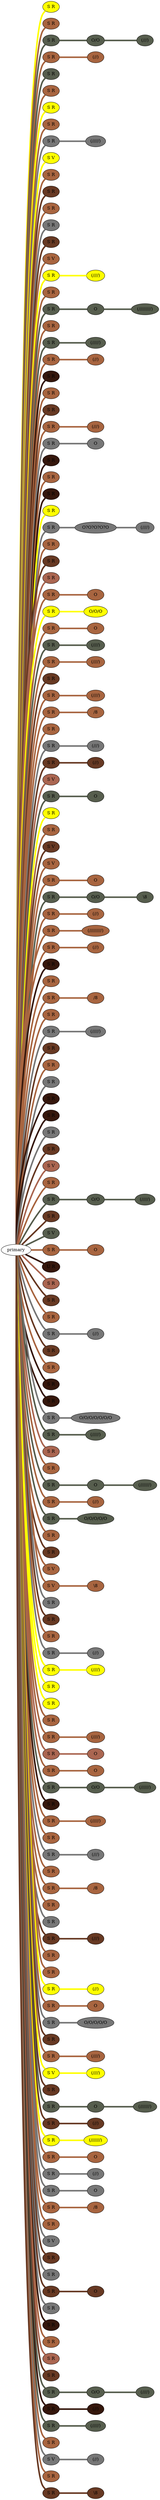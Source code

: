 graph {
 graph [rankdir=LR]
"primary" -- "1" [penwidth=5,color=yellow]
"1" [label="S R", style=filled, fillcolor=yellow]
"primary" -- "2" [penwidth=5,color="#A86540"]
"2" [label="S R", style=filled, fillcolor="#A86540"]
"primary" -- "3" [penwidth=5,color="#575E4E"]
"3" [label="S R", style=filled, fillcolor="#575E4E"]
"3" -- "3:0" [penwidth=5,color="#575E4E"]
"3:0" [label="O/O", style=filled, fillcolor="#575E4E"]
"3:0" -- "3:1" [penwidth=5,color="#575E4E"]
"3:1" [label="(///)", style=filled, fillcolor="#575E4E"]
"primary" -- "4" [penwidth=5,color="#A86540"]
"4" [label="S R", style=filled, fillcolor="#A86540"]
"4" -- "4:0" [penwidth=5,color="#A86540"]
"4:0" [label="(//)", style=filled, fillcolor="#A86540"]
"primary" -- "5" [penwidth=5,color="#575E4E"]
"5" [label="S R", style=filled, fillcolor="#575E4E"]
"primary" -- "6" [penwidth=5,color="#A86540"]
"6" [label="S R", style=filled, fillcolor="#A86540"]
"primary" -- "7" [penwidth=5,color=yellow]
"7" [label="S R", style=filled, fillcolor=yellow]
"primary" -- "8" [penwidth=5,color="#A86540"]
"8" [label="S R", style=filled, fillcolor="#A86540"]
"primary" -- "9" [penwidth=5,color="#777777"]
"9" [label="S R", style=filled, fillcolor="#777777"]
"9" -- "9:0" [penwidth=5,color="#777777"]
"9:0" [label="(/////)", style=filled, fillcolor="#777777"]
"primary" -- "10" [penwidth=5,color=yellow]
"10" [label="S V", style=filled, fillcolor=yellow]
"primary" -- "11" [penwidth=5,color="#A86540"]
"11" [label="S R", style=filled, fillcolor="#A86540"]
"primary" -- "12" [penwidth=5,color="#673923"]
"12" [label="S R", style=filled, fillcolor="#673923"]
"primary" -- "13" [penwidth=5,color="#A86540"]
"13" [label="S R", style=filled, fillcolor="#A86540"]
"primary" -- "14" [penwidth=5,color="#777777"]
"14" [label="S R", style=filled, fillcolor="#777777"]
"primary" -- "15" [penwidth=5,color="#673923"]
"15" [label="S R", style=filled, fillcolor="#673923"]
"primary" -- "16" [penwidth=5,color="#A86540"]
"16" [label="S V", style=filled, fillcolor="#A86540"]
"primary" -- "17" [penwidth=5,color=yellow]
"17" [label="S R", style=filled, fillcolor=yellow]
"17" -- "17:0" [penwidth=5,color=yellow]
"17:0" [label="(////)", style=filled, fillcolor=yellow]
"primary" -- "18" [penwidth=5,color="#A86540"]
"18" [label="S R", style=filled, fillcolor="#A86540"]
"primary" -- "19" [penwidth=5,color="#575E4E"]
"19" [label="S R", style=filled, fillcolor="#575E4E"]
"19" -- "19:0" [penwidth=5,color="#575E4E"]
"19:0" [label="O", style=filled, fillcolor="#575E4E"]
"19:0" -- "19:1" [penwidth=5,color="#575E4E"]
"19:1" [label="(/////////)", style=filled, fillcolor="#575E4E"]
"primary" -- "20" [penwidth=5,color="#A86540"]
"20" [label="S R", style=filled, fillcolor="#A86540"]
"primary" -- "21" [penwidth=5,color="#575E4E"]
"21" [label="S R", style=filled, fillcolor="#575E4E"]
"21" -- "21:0" [penwidth=5,color="#575E4E"]
"21:0" [label="(/////)", style=filled, fillcolor="#575E4E"]
"primary" -- "22" [penwidth=5,color="#A86540"]
"22" [label="S R", style=filled, fillcolor="#A86540"]
"22" -- "22:0" [penwidth=5,color="#A86540"]
"22:0" [label="(//)", style=filled, fillcolor="#A86540"]
"primary" -- "23" [penwidth=5,color="#35170C"]
"23" [label="S R", style=filled, fillcolor="#35170C"]
"primary" -- "24" [penwidth=5,color="#A86540"]
"24" [label="S R", style=filled, fillcolor="#A86540"]
"primary" -- "25" [penwidth=5,color="#673923"]
"25" [label="S R", style=filled, fillcolor="#673923"]
"primary" -- "26" [penwidth=5,color="#A86540"]
"26" [label="S R", style=filled, fillcolor="#A86540"]
"26" -- "26:0" [penwidth=5,color="#A86540"]
"26:0" [label="(///)", style=filled, fillcolor="#A86540"]
"primary" -- "27" [penwidth=5,color="#777777"]
"27" [label="S R", style=filled, fillcolor="#777777"]
"27" -- "27:0" [penwidth=5,color="#777777"]
"27:0" [label="O", style=filled, fillcolor="#777777"]
"primary" -- "28" [penwidth=5,color="#35170C"]
"28" [label="S R", style=filled, fillcolor="#35170C"]
"primary" -- "29" [penwidth=5,color="#A86540"]
"29" [label="S R", style=filled, fillcolor="#A86540"]
"primary" -- "30" [penwidth=5,color="#35170C"]
"30" [label="S R", style=filled, fillcolor="#35170C"]
"primary" -- "31" [penwidth=5,color=yellow]
"31" [label="S R", style=filled, fillcolor=yellow]
"primary" -- "32" [penwidth=5,color="#777777"]
"32" [label="S R", style=filled, fillcolor="#777777"]
"32" -- "32:0" [penwidth=5,color="#777777"]
"32:0" [label="O?O?O?O?O", style=filled, fillcolor="#777777"]
"32:0" -- "32:1" [penwidth=5,color="#777777"]
"32:1" [label="(////)", style=filled, fillcolor="#777777"]
"primary" -- "33" [penwidth=5,color="#A86540"]
"33" [label="S R", style=filled, fillcolor="#A86540"]
"primary" -- "34" [penwidth=5,color="#673923"]
"34" [label="S R", style=filled, fillcolor="#673923"]
"primary" -- "35" [penwidth=5,color="#AA6651"]
"35" [label="S R", style=filled, fillcolor="#AA6651"]
"primary" -- "36" [penwidth=5,color="#A86540"]
"36" [label="S R", style=filled, fillcolor="#A86540"]
"36" -- "36:0" [penwidth=5,color="#A86540"]
"36:0" [label="O", style=filled, fillcolor="#A86540"]
"primary" -- "37" [penwidth=5,color=yellow]
"37" [label="S R", style=filled, fillcolor=yellow]
"37" -- "37:0" [penwidth=5,color=yellow]
"37:0" [label="O/O/O", style=filled, fillcolor=yellow]
"primary" -- "38" [penwidth=5,color="#A86540"]
"38" [label="S R", style=filled, fillcolor="#A86540"]
"38" -- "38:0" [penwidth=5,color="#A86540"]
"38:0" [label="O", style=filled, fillcolor="#A86540"]
"primary" -- "39" [penwidth=5,color="#575E4E"]
"39" [label="S R", style=filled, fillcolor="#575E4E"]
"39" -- "39:0" [penwidth=5,color="#575E4E"]
"39:0" [label="(////)", style=filled, fillcolor="#575E4E"]
"primary" -- "40" [penwidth=5,color="#A86540"]
"40" [label="S R", style=filled, fillcolor="#A86540"]
"40" -- "40:0" [penwidth=5,color="#A86540"]
"40:0" [label="(////)", style=filled, fillcolor="#A86540"]
"primary" -- "41" [penwidth=5,color="#673923"]
"41" [label="S R", style=filled, fillcolor="#673923"]
"primary" -- "42" [penwidth=5,color="#A86540"]
"42" [label="S R", style=filled, fillcolor="#A86540"]
"42" -- "42:0" [penwidth=5,color="#A86540"]
"42:0" [label="(////)", style=filled, fillcolor="#A86540"]
"primary" -- "43" [penwidth=5,color="#A86540"]
"43" [label="S R", style=filled, fillcolor="#A86540"]
"43" -- "43:0" [penwidth=5,color="#A86540"]
"43:0" [label="/8", style=filled, fillcolor="#A86540"]
"primary" -- "44" [penwidth=5,color="#A86540"]
"44" [label="S R", style=filled, fillcolor="#A86540"]
"primary" -- "45" [penwidth=5,color="#777777"]
"45" [label="S R", style=filled, fillcolor="#777777"]
"45" -- "45:0" [penwidth=5,color="#777777"]
"45:0" [label="(///)", style=filled, fillcolor="#777777"]
"primary" -- "46" [penwidth=5,color="#673923"]
"46" [label="S R", style=filled, fillcolor="#673923"]
"46" -- "46:0" [penwidth=5,color="#673923"]
"46:0" [label="(//)", style=filled, fillcolor="#673923"]
"primary" -- "47" [penwidth=5,color="#AA6651"]
"47" [label="S V", style=filled, fillcolor="#AA6651"]
"primary" -- "48" [penwidth=5,color="#575E4E"]
"48" [label="S R", style=filled, fillcolor="#575E4E"]
"48" -- "48:0" [penwidth=5,color="#575E4E"]
"48:0" [label="O", style=filled, fillcolor="#575E4E"]
"primary" -- "49" [penwidth=5,color=yellow]
"49" [label="S R", style=filled, fillcolor=yellow]
"primary" -- "50" [penwidth=5,color="#A86540"]
"50" [label="S R", style=filled, fillcolor="#A86540"]
"primary" -- "51" [penwidth=5,color="#673923"]
"51" [label="S V", style=filled, fillcolor="#673923"]
"primary" -- "52" [penwidth=5,color="#A86540"]
"52" [label="S V", style=filled, fillcolor="#A86540"]
"primary" -- "53" [penwidth=5,color="#A86540"]
"53" [label="S R", style=filled, fillcolor="#A86540"]
"53" -- "53:0" [penwidth=5,color="#A86540"]
"53:0" [label="O", style=filled, fillcolor="#A86540"]
"primary" -- "54" [penwidth=5,color="#575E4E"]
"54" [label="S R", style=filled, fillcolor="#575E4E"]
"54" -- "54:0" [penwidth=5,color="#575E4E"]
"54:0" [label="O/O", style=filled, fillcolor="#575E4E"]
"54:0" -- "54:1" [penwidth=5,color="#575E4E"]
"54:1" [label="\\8", style=filled, fillcolor="#575E4E"]
"primary" -- "55" [penwidth=5,color="#A86540"]
"55" [label="S R", style=filled, fillcolor="#A86540"]
"55" -- "55:0" [penwidth=5,color="#A86540"]
"55:0" [label="(//)", style=filled, fillcolor="#A86540"]
"primary" -- "56" [penwidth=5,color="#A86540"]
"56" [label="S R", style=filled, fillcolor="#A86540"]
"56" -- "56:0" [penwidth=5,color="#A86540"]
"56:0" [label="(/////////)", style=filled, fillcolor="#A86540"]
"primary" -- "57" [penwidth=5,color="#A86540"]
"57" [label="S R", style=filled, fillcolor="#A86540"]
"57" -- "57:0" [penwidth=5,color="#A86540"]
"57:0" [label="(//)", style=filled, fillcolor="#A86540"]
"primary" -- "58" [penwidth=5,color="#35170C"]
"58" [label="S R", style=filled, fillcolor="#35170C"]
"primary" -- "59" [penwidth=5,color="#A86540"]
"59" [label="S R", style=filled, fillcolor="#A86540"]
"primary" -- "60" [penwidth=5,color="#A86540"]
"60" [label="S R", style=filled, fillcolor="#A86540"]
"60" -- "60:0" [penwidth=5,color="#A86540"]
"60:0" [label="/8", style=filled, fillcolor="#A86540"]
"primary" -- "61" [penwidth=5,color="#A86540"]
"61" [label="S R", style=filled, fillcolor="#A86540"]
"primary" -- "62" [penwidth=5,color="#777777"]
"62" [label="S R", style=filled, fillcolor="#777777"]
"62" -- "62:0" [penwidth=5,color="#777777"]
"62:0" [label="(/////)", style=filled, fillcolor="#777777"]
"primary" -- "63" [penwidth=5,color="#673923"]
"63" [label="S R", style=filled, fillcolor="#673923"]
"primary" -- "64" [penwidth=5,color="#A86540"]
"64" [label="S R", style=filled, fillcolor="#A86540"]
"primary" -- "65" [penwidth=5,color="#777777"]
"65" [label="S R", style=filled, fillcolor="#777777"]
"primary" -- "66" [penwidth=5,color="#35170C"]
"66" [label="S R", style=filled, fillcolor="#35170C"]
"primary" -- "67" [penwidth=5,color="#35170C"]
"67" [label="S R", style=filled, fillcolor="#35170C"]
"primary" -- "68" [penwidth=5,color="#777777"]
"68" [label="S R", style=filled, fillcolor="#777777"]
"primary" -- "69" [penwidth=5,color="#673923"]
"69" [label="S R", style=filled, fillcolor="#673923"]
"primary" -- "70" [penwidth=5,color="#AA6651"]
"70" [label="S V", style=filled, fillcolor="#AA6651"]
"primary" -- "71" [penwidth=5,color="#A86540"]
"71" [label="S R", style=filled, fillcolor="#A86540"]
"primary" -- "72" [penwidth=5,color="#575E4E"]
"72" [label="S R", style=filled, fillcolor="#575E4E"]
"72" -- "72:0" [penwidth=5,color="#575E4E"]
"72:0" [label="O/O", style=filled, fillcolor="#575E4E"]
"72:0" -- "72:1" [penwidth=5,color="#575E4E"]
"72:1" [label="(/////)", style=filled, fillcolor="#575E4E"]
"primary" -- "73" [penwidth=5,color="#673923"]
"73" [label="S R", style=filled, fillcolor="#673923"]
"primary" -- "74" [penwidth=5,color="#575E4E"]
"74" [label="S V", style=filled, fillcolor="#575E4E"]
"primary" -- "75" [penwidth=5,color="#A86540"]
"75" [label="S R", style=filled, fillcolor="#A86540"]
"75" -- "75:0" [penwidth=5,color="#A86540"]
"75:0" [label="O", style=filled, fillcolor="#A86540"]
"primary" -- "76" [penwidth=5,color="#35170C"]
"76" [label="U R", style=filled, fillcolor="#35170C"]
"primary" -- "77" [penwidth=5,color="#AA6651"]
"77" [label="S R", style=filled, fillcolor="#AA6651"]
"primary" -- "78" [penwidth=5,color="#673923"]
"78" [label="S R", style=filled, fillcolor="#673923"]
"primary" -- "79" [penwidth=5,color="#A86540"]
"79" [label="S R", style=filled, fillcolor="#A86540"]
"primary" -- "80" [penwidth=5,color="#777777"]
"80" [label="S R", style=filled, fillcolor="#777777"]
"80" -- "80:0" [penwidth=5,color="#777777"]
"80:0" [label="(//)", style=filled, fillcolor="#777777"]
"primary" -- "81" [penwidth=5,color="#673923"]
"81" [label="S R", style=filled, fillcolor="#673923"]
"primary" -- "82" [penwidth=5,color="#A86540"]
"82" [label="S R", style=filled, fillcolor="#A86540"]
"primary" -- "83" [penwidth=5,color="#35170C"]
"83" [label="S R", style=filled, fillcolor="#35170C"]
"primary" -- "84" [penwidth=5,color="#35170C"]
"84" [label="S R", style=filled, fillcolor="#35170C"]
"primary" -- "85" [penwidth=5,color="#777777"]
"85" [label="S R", style=filled, fillcolor="#777777"]
"85" -- "85:0" [penwidth=5,color="#777777"]
"85:0" [label="O/O/O/O/O/O/O", style=filled, fillcolor="#777777"]
"primary" -- "86" [penwidth=5,color="#575E4E"]
"86" [label="S R", style=filled, fillcolor="#575E4E"]
"86" -- "86:0" [penwidth=5,color="#575E4E"]
"86:0" [label="(/////)", style=filled, fillcolor="#575E4E"]
"primary" -- "87" [penwidth=5,color="#AA6651"]
"87" [label="S R", style=filled, fillcolor="#AA6651"]
"primary" -- "88" [penwidth=5,color="#A86540"]
"88" [label="S R", style=filled, fillcolor="#A86540"]
"primary" -- "89" [penwidth=5,color="#575E4E"]
"89" [label="S R", style=filled, fillcolor="#575E4E"]
"89" -- "89:0" [penwidth=5,color="#575E4E"]
"89:0" [label="O", style=filled, fillcolor="#575E4E"]
"89:0" -- "89:1" [penwidth=5,color="#575E4E"]
"89:1" [label="(///////)", style=filled, fillcolor="#575E4E"]
"primary" -- "90" [penwidth=5,color="#A86540"]
"90" [label="S R", style=filled, fillcolor="#A86540"]
"90" -- "90:0" [penwidth=5,color="#A86540"]
"90:0" [label="(//)", style=filled, fillcolor="#A86540"]
"primary" -- "91" [penwidth=5,color="#575E4E"]
"91" [label="S R", style=filled, fillcolor="#575E4E"]
"91" -- "91:0" [penwidth=5,color="#575E4E"]
"91:0" [label="O/O/O/O/O", style=filled, fillcolor="#575E4E"]
"primary" -- "92" [penwidth=5,color="#A86540"]
"92" [label="S R", style=filled, fillcolor="#A86540"]
"primary" -- "93" [penwidth=5,color="#673923"]
"93" [label="S R", style=filled, fillcolor="#673923"]
"primary" -- "94" [penwidth=5,color="#A86540"]
"94" [label="S V", style=filled, fillcolor="#A86540"]
"primary" -- "95" [penwidth=5,color="#A86540"]
"95" [label="S V", style=filled, fillcolor="#A86540"]
"95" -- "95:0" [penwidth=5,color="#A86540"]
"95:0" [label="\\8", style=filled, fillcolor="#A86540"]
"primary" -- "96" [penwidth=5,color="#777777"]
"96" [label="S R", style=filled, fillcolor="#777777"]
"primary" -- "97" [penwidth=5,color="#673923"]
"97" [label="S R", style=filled, fillcolor="#673923"]
"primary" -- "98" [penwidth=5,color="#A86540"]
"98" [label="S R", style=filled, fillcolor="#A86540"]
"primary" -- "99" [penwidth=5,color="#777777"]
"99" [label="S R", style=filled, fillcolor="#777777"]
"99" -- "99:0" [penwidth=5,color="#777777"]
"99:0" [label="(//)", style=filled, fillcolor="#777777"]
"primary" -- "100" [penwidth=5,color=yellow]
"100" [label="S R", style=filled, fillcolor=yellow]
"100" -- "100:0" [penwidth=5,color=yellow]
"100:0" [label="(////)", style=filled, fillcolor=yellow]
"primary" -- "101" [penwidth=5,color=yellow]
"101" [label="S R", style=filled, fillcolor=yellow]
"primary" -- "102" [penwidth=5,color=yellow]
"102" [label="S R", style=filled, fillcolor=yellow]
"primary" -- "103" [penwidth=5,color="#A86540"]
"103" [label="S R", style=filled, fillcolor="#A86540"]
"primary" -- "104" [penwidth=5,color="#A86540"]
"104" [label="S R", style=filled, fillcolor="#A86540"]
"104" -- "104:0" [penwidth=5,color="#A86540"]
"104:0" [label="(////)", style=filled, fillcolor="#A86540"]
"primary" -- "105" [penwidth=5,color="#AA6651"]
"105" [label="S R", style=filled, fillcolor="#AA6651"]
"105" -- "105:0" [penwidth=5,color="#AA6651"]
"105:0" [label="O", style=filled, fillcolor="#AA6651"]
"primary" -- "106" [penwidth=5,color="#A86540"]
"106" [label="S R", style=filled, fillcolor="#A86540"]
"106" -- "106:0" [penwidth=5,color="#A86540"]
"106:0" [label="O", style=filled, fillcolor="#A86540"]
"primary" -- "107" [penwidth=5,color="#575E4E"]
"107" [label="S R", style=filled, fillcolor="#575E4E"]
"107" -- "107:0" [penwidth=5,color="#575E4E"]
"107:0" [label="O/O", style=filled, fillcolor="#575E4E"]
"107:0" -- "107:1" [penwidth=5,color="#575E4E"]
"107:1" [label="(//////)", style=filled, fillcolor="#575E4E"]
"primary" -- "108" [penwidth=5,color="#35170C"]
"108" [label="S R", style=filled, fillcolor="#35170C"]
"primary" -- "109" [penwidth=5,color="#A86540"]
"109" [label="S R", style=filled, fillcolor="#A86540"]
"109" -- "109:0" [penwidth=5,color="#A86540"]
"109:0" [label="(/////)", style=filled, fillcolor="#A86540"]
"primary" -- "110" [penwidth=5,color="#A86540"]
"110" [label="S R", style=filled, fillcolor="#A86540"]
"primary" -- "111" [penwidth=5,color="#777777"]
"111" [label="S R", style=filled, fillcolor="#777777"]
"111" -- "111:0" [penwidth=5,color="#777777"]
"111:0" [label="(///)", style=filled, fillcolor="#777777"]
"primary" -- "112" [penwidth=5,color="#A86540"]
"112" [label="S R", style=filled, fillcolor="#A86540"]
"primary" -- "113" [penwidth=5,color="#A86540"]
"113" [label="S R", style=filled, fillcolor="#A86540"]
"113" -- "113:0" [penwidth=5,color="#A86540"]
"113:0" [label="/8", style=filled, fillcolor="#A86540"]
"primary" -- "114" [penwidth=5,color="#A86540"]
"114" [label="S R", style=filled, fillcolor="#A86540"]
"primary" -- "115" [penwidth=5,color="#777777"]
"115" [label="S R", style=filled, fillcolor="#777777"]
"primary" -- "116" [penwidth=5,color="#673923"]
"116" [label="S R", style=filled, fillcolor="#673923"]
"116" -- "116:0" [penwidth=5,color="#673923"]
"116:0" [label="(///)", style=filled, fillcolor="#673923"]
"primary" -- "117" [penwidth=5,color="#A86540"]
"117" [label="S R", style=filled, fillcolor="#A86540"]
"primary" -- "118" [penwidth=5,color="#A86540"]
"118" [label="S R", style=filled, fillcolor="#A86540"]
"primary" -- "119" [penwidth=5,color=yellow]
"119" [label="S R", style=filled, fillcolor=yellow]
"119" -- "119:0" [penwidth=5,color=yellow]
"119:0" [label="(//)", style=filled, fillcolor=yellow]
"primary" -- "120" [penwidth=5,color="#A86540"]
"120" [label="S R", style=filled, fillcolor="#A86540"]
"120" -- "120:0" [penwidth=5,color="#A86540"]
"120:0" [label="O", style=filled, fillcolor="#A86540"]
"primary" -- "121" [penwidth=5,color="#777777"]
"121" [label="S R", style=filled, fillcolor="#777777"]
"121" -- "121:0" [penwidth=5,color="#777777"]
"121:0" [label="O/O/O/O/O", style=filled, fillcolor="#777777"]
"primary" -- "122" [penwidth=5,color="#673923"]
"122" [label="S R", style=filled, fillcolor="#673923"]
"primary" -- "123" [penwidth=5,color="#A86540"]
"123" [label="S R", style=filled, fillcolor="#A86540"]
"123" -- "123:0" [penwidth=5,color="#A86540"]
"123:0" [label="(////)", style=filled, fillcolor="#A86540"]
"primary" -- "124" [penwidth=5,color=yellow]
"124" [label="S V", style=filled, fillcolor=yellow]
"124" -- "124:0" [penwidth=5,color=yellow]
"124:0" [label="(////)", style=filled, fillcolor=yellow]
"primary" -- "125" [penwidth=5,color="#673923"]
"125" [label="S R", style=filled, fillcolor="#673923"]
"primary" -- "126" [penwidth=5,color="#575E4E"]
"126" [label="S R", style=filled, fillcolor="#575E4E"]
"126" -- "126:0" [penwidth=5,color="#575E4E"]
"126:0" [label="O", style=filled, fillcolor="#575E4E"]
"126:0" -- "126:1" [penwidth=5,color="#575E4E"]
"126:1" [label="(///////)", style=filled, fillcolor="#575E4E"]
"primary" -- "127" [penwidth=5,color="#673923"]
"127" [label="S R", style=filled, fillcolor="#673923"]
"127" -- "127:0" [penwidth=5,color="#673923"]
"127:0" [label="(//)", style=filled, fillcolor="#673923"]
"primary" -- "128" [penwidth=5,color=yellow]
"128" [label="S R", style=filled, fillcolor=yellow]
"128" -- "128:0" [penwidth=5,color=yellow]
"128:0" [label="(///////)", style=filled, fillcolor=yellow]
"primary" -- "129" [penwidth=5,color="#A86540"]
"129" [label="S R", style=filled, fillcolor="#A86540"]
"129" -- "129:0" [penwidth=5,color="#A86540"]
"129:0" [label="O", style=filled, fillcolor="#A86540"]
"primary" -- "130" [penwidth=5,color="#777777"]
"130" [label="S R", style=filled, fillcolor="#777777"]
"130" -- "130:0" [penwidth=5,color="#777777"]
"130:0" [label="(//)", style=filled, fillcolor="#777777"]
"primary" -- "131" [penwidth=5,color="#777777"]
"131" [label="S R", style=filled, fillcolor="#777777"]
"131" -- "131:0" [penwidth=5,color="#777777"]
"131:0" [label="O", style=filled, fillcolor="#777777"]
"primary" -- "132" [penwidth=5,color="#A86540"]
"132" [label="S R", style=filled, fillcolor="#A86540"]
"132" -- "132:0" [penwidth=5,color="#A86540"]
"132:0" [label="/8", style=filled, fillcolor="#A86540"]
"primary" -- "133" [penwidth=5,color="#A86540"]
"133" [label="S R", style=filled, fillcolor="#A86540"]
"primary" -- "134" [penwidth=5,color="#777777"]
"134" [label="S V", style=filled, fillcolor="#777777"]
"primary" -- "135" [penwidth=5,color="#673923"]
"135" [label="S R", style=filled, fillcolor="#673923"]
"primary" -- "136" [penwidth=5,color="#777777"]
"136" [label="S R", style=filled, fillcolor="#777777"]
"primary" -- "137" [penwidth=5,color="#673923"]
"137" [label="S R", style=filled, fillcolor="#673923"]
"137" -- "137:0" [penwidth=5,color="#673923"]
"137:0" [label="O", style=filled, fillcolor="#673923"]
"primary" -- "138" [penwidth=5,color="#777777"]
"138" [label="S R", style=filled, fillcolor="#777777"]
"primary" -- "139" [penwidth=5,color="#35170C"]
"139" [label="S R", style=filled, fillcolor="#35170C"]
"primary" -- "140" [penwidth=5,color="#A86540"]
"140" [label="S R", style=filled, fillcolor="#A86540"]
"primary" -- "141" [penwidth=5,color="#AA6651"]
"141" [label="S R", style=filled, fillcolor="#AA6651"]
"primary" -- "142" [penwidth=5,color="#673923"]
"142" [label="S R", style=filled, fillcolor="#673923"]
"primary" -- "143" [penwidth=5,color="#575E4E"]
"143" [label="S R", style=filled, fillcolor="#575E4E"]
"143" -- "143:0" [penwidth=5,color="#575E4E"]
"143:0" [label="O/O", style=filled, fillcolor="#575E4E"]
"143:0" -- "143:1" [penwidth=5,color="#575E4E"]
"143:1" [label="(////)", style=filled, fillcolor="#575E4E"]
"primary" -- "144" [penwidth=5,color="#35170C"]
"144" [label="S R", style=filled, fillcolor="#35170C"]
"144" -- "144:0" [penwidth=5,color="#35170C"]
"144:0" [label="(//)", style=filled, fillcolor="#35170C"]
"primary" -- "145" [penwidth=5,color="#575E4E"]
"145" [label="S R", style=filled, fillcolor="#575E4E"]
"145" -- "145:0" [penwidth=5,color="#575E4E"]
"145:0" [label="(/////)", style=filled, fillcolor="#575E4E"]
"primary" -- "146" [penwidth=5,color="#A86540"]
"146" [label="S R", style=filled, fillcolor="#A86540"]
"primary" -- "147" [penwidth=5,color="#777777"]
"147" [label="S V", style=filled, fillcolor="#777777"]
"147" -- "147:0" [penwidth=5,color="#777777"]
"147:0" [label="(//)", style=filled, fillcolor="#777777"]
"primary" -- "148" [penwidth=5,color="#A86540"]
"148" [label="S R", style=filled, fillcolor="#A86540"]
"primary" -- "149" [penwidth=5,color="#673923"]
"149" [label="S R", style=filled, fillcolor="#673923"]
"149" -- "149:0" [penwidth=5,color="#673923"]
"149:0" [label="\\8", style=filled, fillcolor="#673923"]
}
